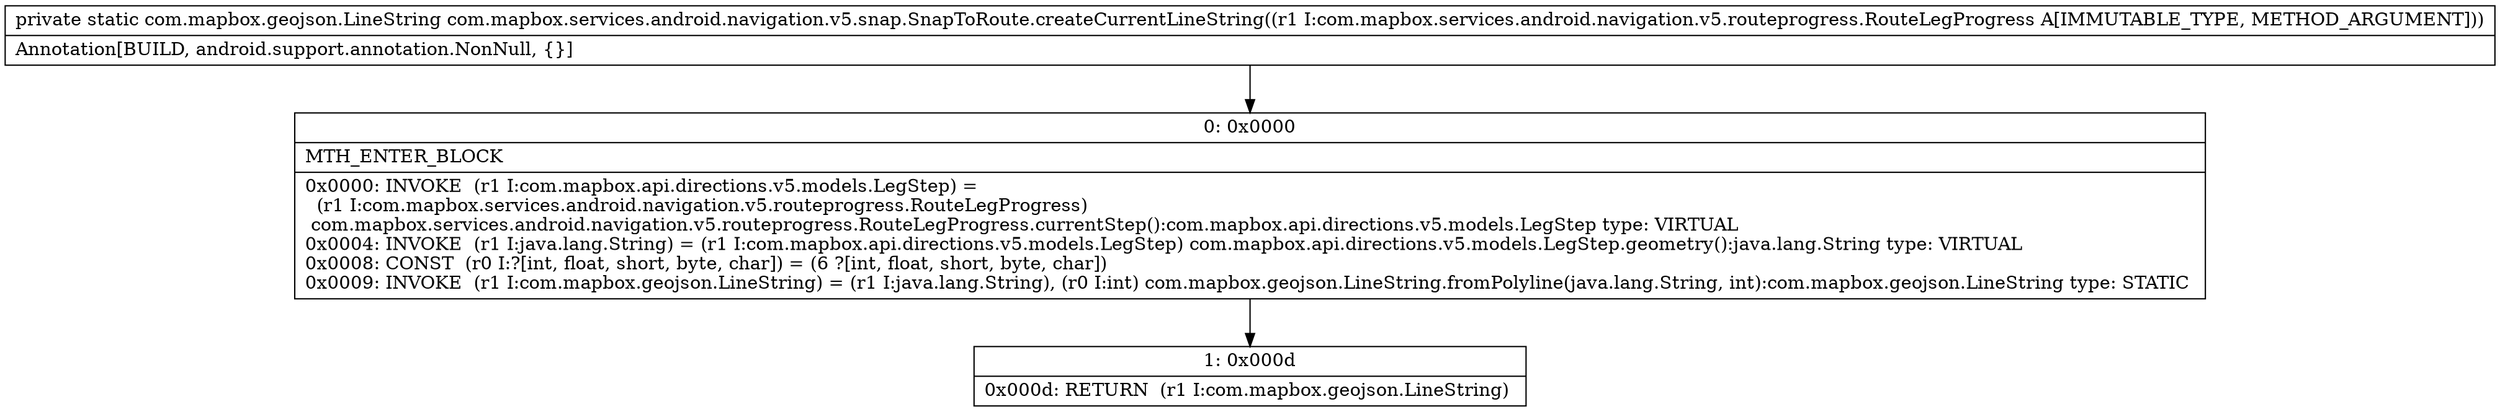 digraph "CFG forcom.mapbox.services.android.navigation.v5.snap.SnapToRoute.createCurrentLineString(Lcom\/mapbox\/services\/android\/navigation\/v5\/routeprogress\/RouteLegProgress;)Lcom\/mapbox\/geojson\/LineString;" {
Node_0 [shape=record,label="{0\:\ 0x0000|MTH_ENTER_BLOCK\l|0x0000: INVOKE  (r1 I:com.mapbox.api.directions.v5.models.LegStep) = \l  (r1 I:com.mapbox.services.android.navigation.v5.routeprogress.RouteLegProgress)\l com.mapbox.services.android.navigation.v5.routeprogress.RouteLegProgress.currentStep():com.mapbox.api.directions.v5.models.LegStep type: VIRTUAL \l0x0004: INVOKE  (r1 I:java.lang.String) = (r1 I:com.mapbox.api.directions.v5.models.LegStep) com.mapbox.api.directions.v5.models.LegStep.geometry():java.lang.String type: VIRTUAL \l0x0008: CONST  (r0 I:?[int, float, short, byte, char]) = (6 ?[int, float, short, byte, char]) \l0x0009: INVOKE  (r1 I:com.mapbox.geojson.LineString) = (r1 I:java.lang.String), (r0 I:int) com.mapbox.geojson.LineString.fromPolyline(java.lang.String, int):com.mapbox.geojson.LineString type: STATIC \l}"];
Node_1 [shape=record,label="{1\:\ 0x000d|0x000d: RETURN  (r1 I:com.mapbox.geojson.LineString) \l}"];
MethodNode[shape=record,label="{private static com.mapbox.geojson.LineString com.mapbox.services.android.navigation.v5.snap.SnapToRoute.createCurrentLineString((r1 I:com.mapbox.services.android.navigation.v5.routeprogress.RouteLegProgress A[IMMUTABLE_TYPE, METHOD_ARGUMENT]))  | Annotation[BUILD, android.support.annotation.NonNull, \{\}]\l}"];
MethodNode -> Node_0;
Node_0 -> Node_1;
}

